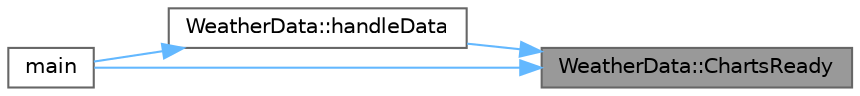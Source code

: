 digraph "WeatherData::ChartsReady"
{
 // LATEX_PDF_SIZE
  bgcolor="transparent";
  edge [fontname=Helvetica,fontsize=10,labelfontname=Helvetica,labelfontsize=10];
  node [fontname=Helvetica,fontsize=10,shape=box,height=0.2,width=0.4];
  rankdir="RL";
  Node1 [id="Node000001",label="WeatherData::ChartsReady",height=0.2,width=0.4,color="gray40", fillcolor="grey60", style="filled", fontcolor="black",tooltip="Sygnał przekazujący dane do aktualizacji wykresów."];
  Node1 -> Node2 [id="edge1_Node000001_Node000002",dir="back",color="steelblue1",style="solid",tooltip=" "];
  Node2 [id="Node000002",label="WeatherData::handleData",height=0.2,width=0.4,color="grey40", fillcolor="white", style="filled",URL="$class_weather_data.html#addc91b8daea3243eefaaddc5382bd7c1",tooltip="Funkcja obsługująca pobierane dane."];
  Node2 -> Node3 [id="edge2_Node000002_Node000003",dir="back",color="steelblue1",style="solid",tooltip=" "];
  Node3 [id="Node000003",label="main",height=0.2,width=0.4,color="grey40", fillcolor="white", style="filled",URL="$main_8cpp.html#a0ddf1224851353fc92bfbff6f499fa97",tooltip=" "];
  Node1 -> Node3 [id="edge3_Node000001_Node000003",dir="back",color="steelblue1",style="solid",tooltip=" "];
}
